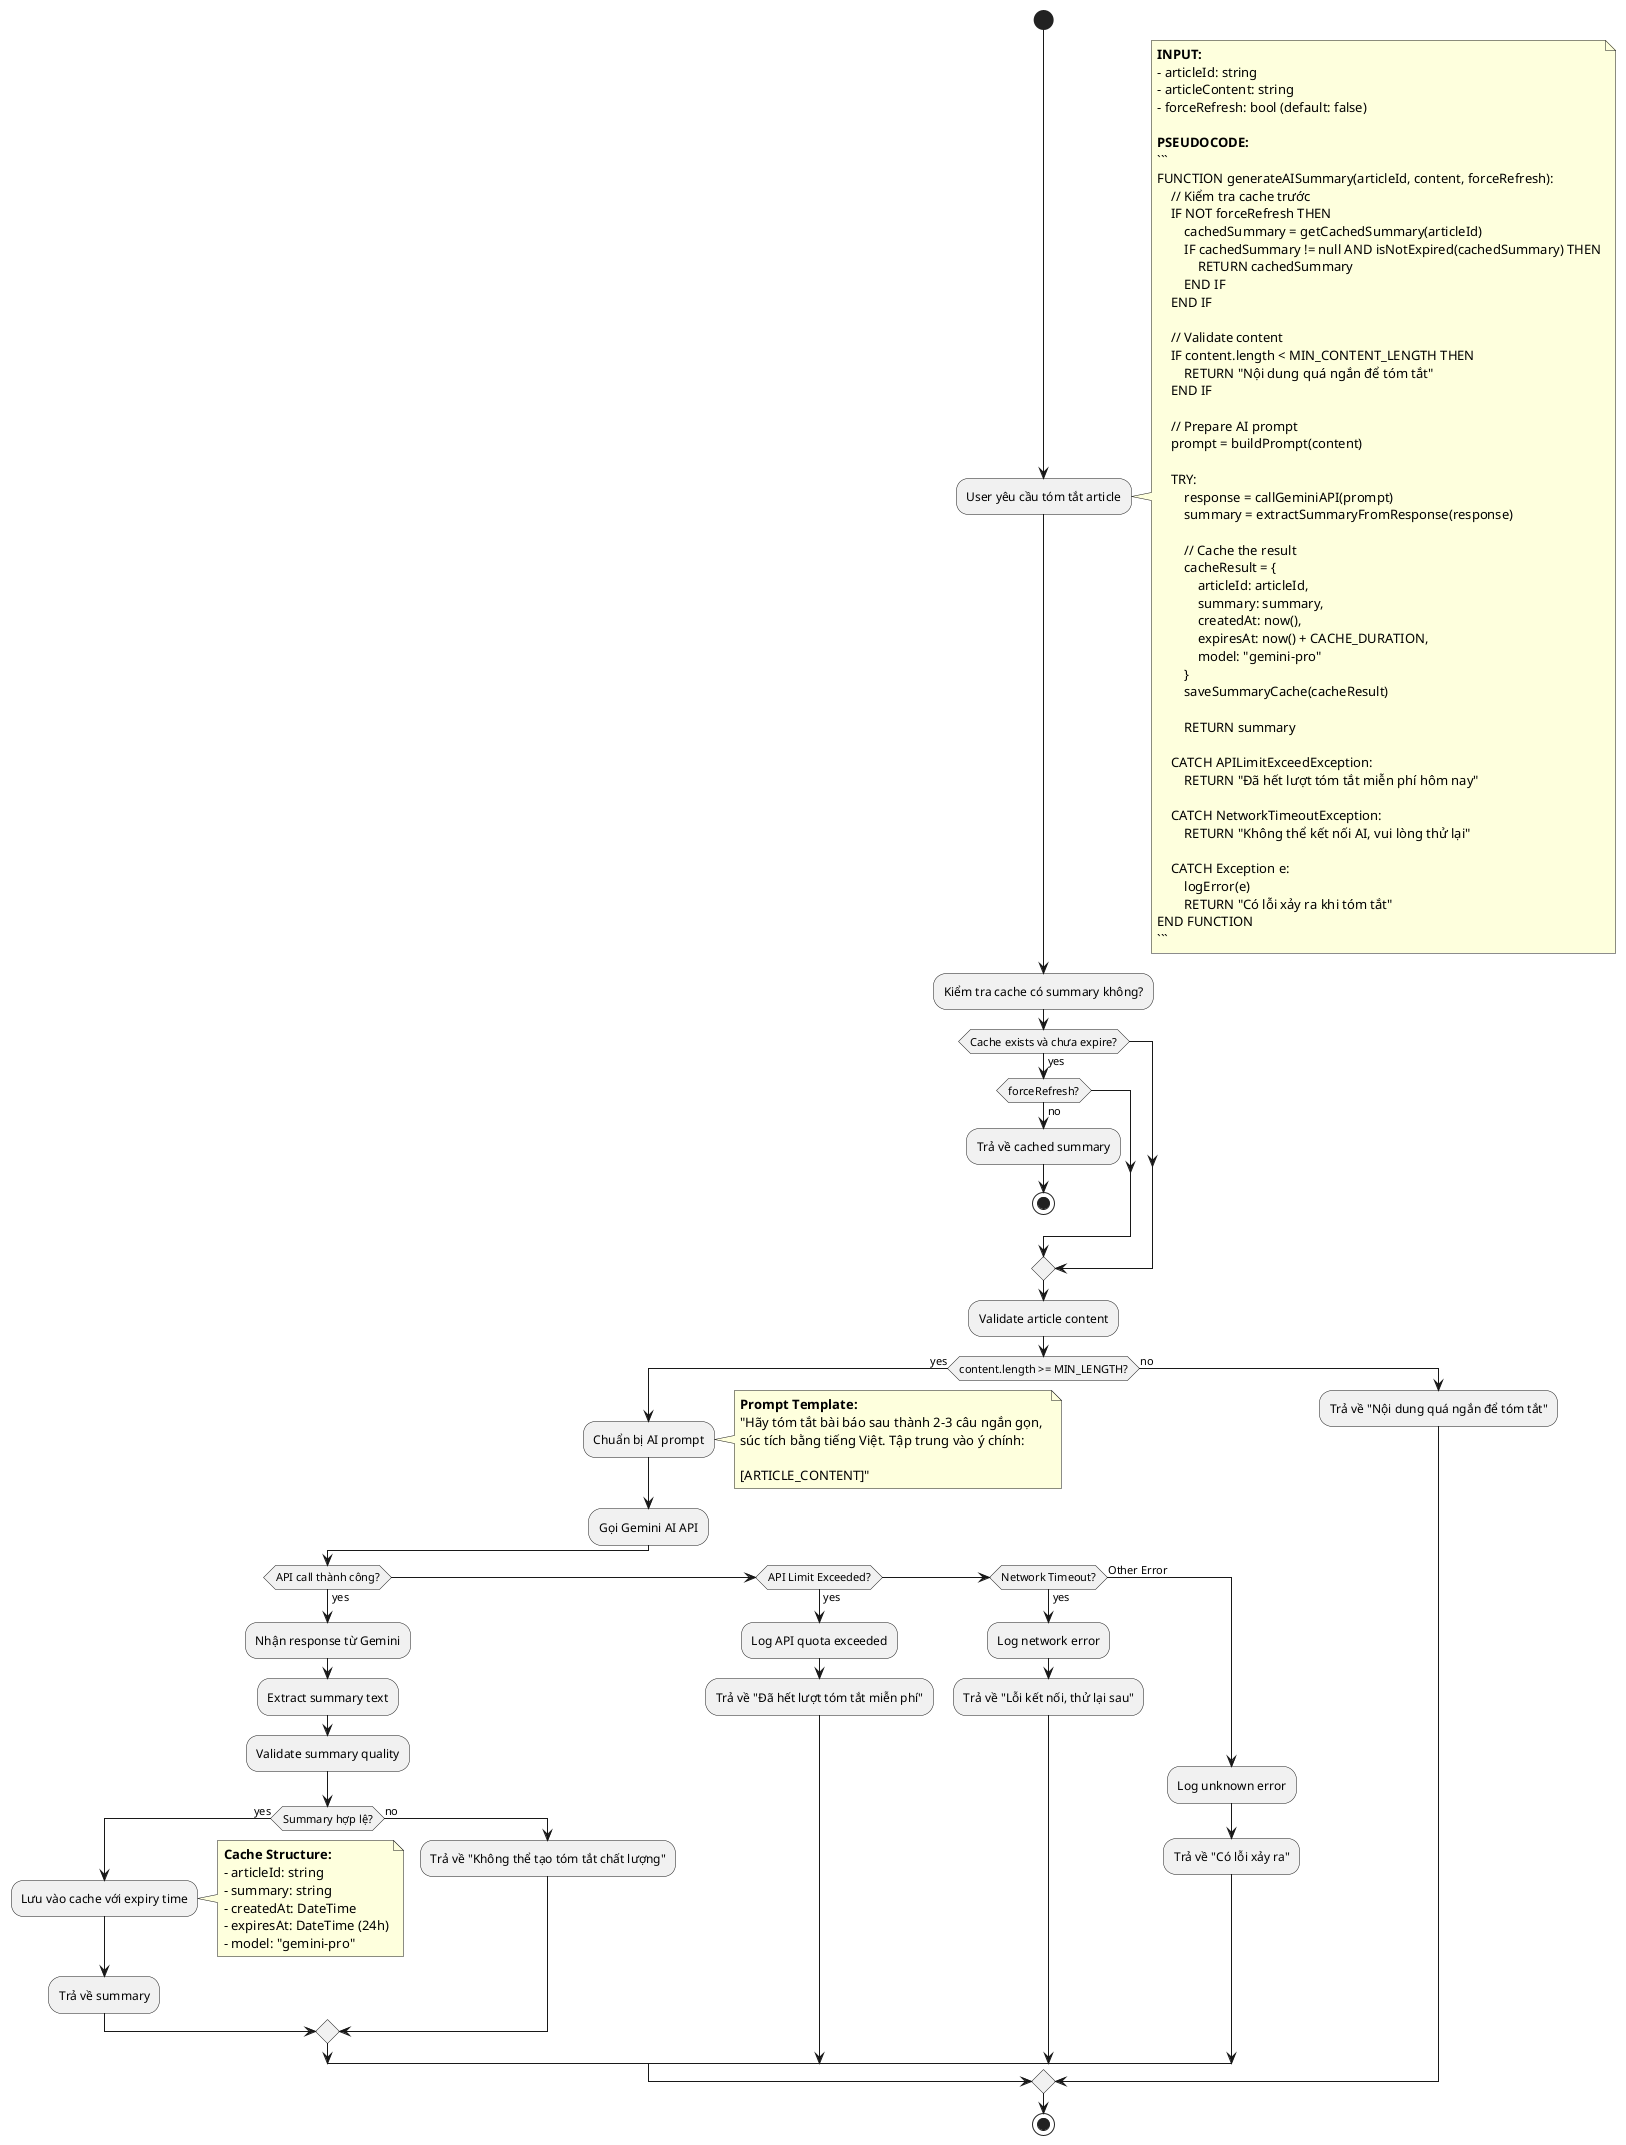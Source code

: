 @startuml AISummaryGenerationAlgorithm

start

:User yêu cầu tóm tắt article;
note right
**INPUT:**
- articleId: string
- articleContent: string
- forceRefresh: bool (default: false)

**PSEUDOCODE:**
```
FUNCTION generateAISummary(articleId, content, forceRefresh):
    // Kiểm tra cache trước
    IF NOT forceRefresh THEN
        cachedSummary = getCachedSummary(articleId)
        IF cachedSummary != null AND isNotExpired(cachedSummary) THEN
            RETURN cachedSummary
        END IF
    END IF
    
    // Validate content
    IF content.length < MIN_CONTENT_LENGTH THEN
        RETURN "Nội dung quá ngắn để tóm tắt"
    END IF
    
    // Prepare AI prompt
    prompt = buildPrompt(content)
    
    TRY:
        response = callGeminiAPI(prompt)
        summary = extractSummaryFromResponse(response)
        
        // Cache the result
        cacheResult = {
            articleId: articleId,
            summary: summary,
            createdAt: now(),
            expiresAt: now() + CACHE_DURATION,
            model: "gemini-pro"
        }
        saveSummaryCache(cacheResult)
        
        RETURN summary
        
    CATCH APILimitExceedException:
        RETURN "Đã hết lượt tóm tắt miễn phí hôm nay"
        
    CATCH NetworkTimeoutException:
        RETURN "Không thể kết nối AI, vui lòng thử lại"
        
    CATCH Exception e:
        logError(e)
        RETURN "Có lỗi xảy ra khi tóm tắt"
END FUNCTION
```
end note

:Kiểm tra cache có summary không?;

if (Cache exists và chưa expire?) then (yes)
    if (forceRefresh?) then (no)
        :Trả về cached summary;
        stop
    endif
endif

:Validate article content;

if (content.length >= MIN_LENGTH?) then (yes)
    :Chuẩn bị AI prompt;
    note right
    **Prompt Template:**
    "Hãy tóm tắt bài báo sau thành 2-3 câu ngắn gọn, 
    súc tích bằng tiếng Việt. Tập trung vào ý chính:
    
    [ARTICLE_CONTENT]"
    end note
    
    :Gọi Gemini AI API;
    
    if (API call thành công?) then (yes)
        :Nhận response từ Gemini;
        :Extract summary text;
        :Validate summary quality;
        
        if (Summary hợp lệ?) then (yes)
            :Lưu vào cache với expiry time;
            note right
            **Cache Structure:**
            - articleId: string
            - summary: string  
            - createdAt: DateTime
            - expiresAt: DateTime (24h)
            - model: "gemini-pro"
            end note
            
            :Trả về summary;
        else (no)
            :Trả về "Không thể tạo tóm tắt chất lượng";
        endif
        
    elseif (API Limit Exceeded?) then (yes)
        :Log API quota exceeded;
        :Trả về "Đã hết lượt tóm tắt miễn phí";
        
    elseif (Network Timeout?) then (yes)
        :Log network error;
        :Trả về "Lỗi kết nối, thử lại sau";
        
    else (Other Error)
        :Log unknown error;
        :Trả về "Có lỗi xảy ra";
    endif
    
else (no)
    :Trả về "Nội dung quá ngắn để tóm tắt";
endif

stop

@enduml
